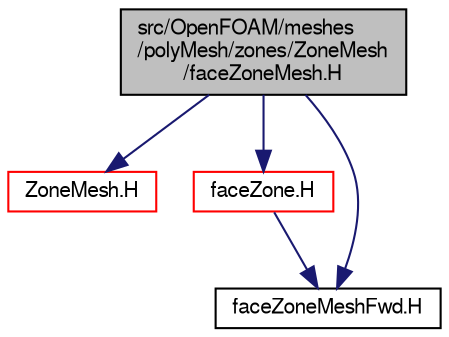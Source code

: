 digraph "src/OpenFOAM/meshes/polyMesh/zones/ZoneMesh/faceZoneMesh.H"
{
  bgcolor="transparent";
  edge [fontname="FreeSans",fontsize="10",labelfontname="FreeSans",labelfontsize="10"];
  node [fontname="FreeSans",fontsize="10",shape=record];
  Node0 [label="src/OpenFOAM/meshes\l/polyMesh/zones/ZoneMesh\l/faceZoneMesh.H",height=0.2,width=0.4,color="black", fillcolor="grey75", style="filled", fontcolor="black"];
  Node0 -> Node1 [color="midnightblue",fontsize="10",style="solid",fontname="FreeSans"];
  Node1 [label="ZoneMesh.H",height=0.2,width=0.4,color="red",URL="$a11840.html"];
  Node0 -> Node125 [color="midnightblue",fontsize="10",style="solid",fontname="FreeSans"];
  Node125 [label="faceZone.H",height=0.2,width=0.4,color="red",URL="$a11789.html"];
  Node125 -> Node141 [color="midnightblue",fontsize="10",style="solid",fontname="FreeSans"];
  Node141 [label="faceZoneMeshFwd.H",height=0.2,width=0.4,color="black",URL="$a11828.html"];
  Node0 -> Node141 [color="midnightblue",fontsize="10",style="solid",fontname="FreeSans"];
}
